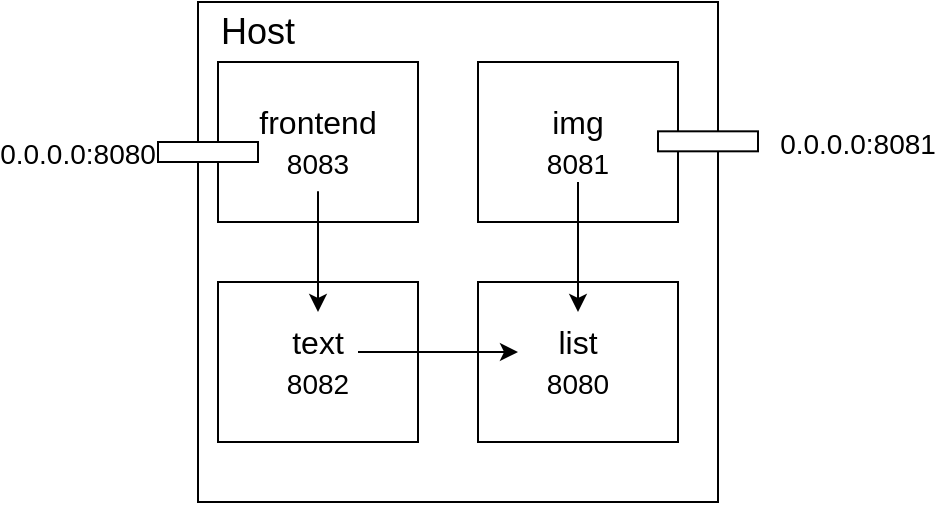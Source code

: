 <mxfile version="16.6.4" type="github">
  <diagram id="e-8Vvh9R2g4kuS1G3VwT" name="Page-1">
    <mxGraphModel dx="652" dy="357" grid="1" gridSize="10" guides="1" tooltips="1" connect="1" arrows="1" fold="1" page="1" pageScale="1" pageWidth="827" pageHeight="1169" math="0" shadow="0">
      <root>
        <mxCell id="0" />
        <mxCell id="1" parent="0" />
        <mxCell id="q6tc3JAIpinqQ0S7eNGi-1" value="" style="rounded=0;whiteSpace=wrap;html=1;" vertex="1" parent="1">
          <mxGeometry x="230" y="150" width="260" height="250" as="geometry" />
        </mxCell>
        <mxCell id="q6tc3JAIpinqQ0S7eNGi-2" value="&lt;font style=&quot;font-size: 18px&quot;&gt;Host&lt;/font&gt;" style="text;html=1;strokeColor=none;fillColor=none;align=center;verticalAlign=middle;whiteSpace=wrap;rounded=0;" vertex="1" parent="1">
          <mxGeometry x="230" y="150" width="60" height="30" as="geometry" />
        </mxCell>
        <mxCell id="q6tc3JAIpinqQ0S7eNGi-3" value="" style="rounded=0;whiteSpace=wrap;html=1;fontSize=18;" vertex="1" parent="1">
          <mxGeometry x="240" y="180" width="100" height="80" as="geometry" />
        </mxCell>
        <mxCell id="q6tc3JAIpinqQ0S7eNGi-4" value="&lt;font style=&quot;font-size: 16px&quot;&gt;frontend&lt;/font&gt;" style="text;html=1;strokeColor=none;fillColor=none;align=center;verticalAlign=middle;whiteSpace=wrap;rounded=0;fontSize=18;" vertex="1" parent="1">
          <mxGeometry x="260" y="195" width="60" height="30" as="geometry" />
        </mxCell>
        <mxCell id="q6tc3JAIpinqQ0S7eNGi-5" value="" style="rounded=0;whiteSpace=wrap;html=1;fontSize=16;" vertex="1" parent="1">
          <mxGeometry x="210" y="220" width="50" height="10" as="geometry" />
        </mxCell>
        <mxCell id="q6tc3JAIpinqQ0S7eNGi-6" value="&lt;font style=&quot;font-size: 14px&quot;&gt;8083&lt;/font&gt;" style="text;html=1;strokeColor=none;fillColor=none;align=center;verticalAlign=middle;whiteSpace=wrap;rounded=0;fontSize=16;" vertex="1" parent="1">
          <mxGeometry x="260" y="215" width="60" height="30" as="geometry" />
        </mxCell>
        <mxCell id="q6tc3JAIpinqQ0S7eNGi-7" value="&lt;font style=&quot;font-size: 14px&quot;&gt;0.0.0.0:8080&lt;/font&gt;" style="text;html=1;strokeColor=none;fillColor=none;align=center;verticalAlign=middle;whiteSpace=wrap;rounded=0;fontSize=16;" vertex="1" parent="1">
          <mxGeometry x="140" y="210" width="60" height="30" as="geometry" />
        </mxCell>
        <mxCell id="q6tc3JAIpinqQ0S7eNGi-8" style="edgeStyle=orthogonalEdgeStyle;rounded=0;orthogonalLoop=1;jettySize=auto;html=1;exitX=0.5;exitY=1;exitDx=0;exitDy=0;fontSize=14;" edge="1" parent="1" source="q6tc3JAIpinqQ0S7eNGi-7" target="q6tc3JAIpinqQ0S7eNGi-7">
          <mxGeometry relative="1" as="geometry" />
        </mxCell>
        <mxCell id="q6tc3JAIpinqQ0S7eNGi-10" value="" style="rounded=0;whiteSpace=wrap;html=1;fontSize=18;" vertex="1" parent="1">
          <mxGeometry x="370" y="290" width="100" height="80" as="geometry" />
        </mxCell>
        <mxCell id="q6tc3JAIpinqQ0S7eNGi-11" value="&lt;font style=&quot;font-size: 16px&quot;&gt;list&lt;/font&gt;" style="text;html=1;strokeColor=none;fillColor=none;align=center;verticalAlign=middle;whiteSpace=wrap;rounded=0;fontSize=18;" vertex="1" parent="1">
          <mxGeometry x="390" y="305" width="60" height="30" as="geometry" />
        </mxCell>
        <mxCell id="q6tc3JAIpinqQ0S7eNGi-12" value="&lt;font style=&quot;font-size: 14px&quot;&gt;8080&lt;/font&gt;" style="text;html=1;strokeColor=none;fillColor=none;align=center;verticalAlign=middle;whiteSpace=wrap;rounded=0;fontSize=16;" vertex="1" parent="1">
          <mxGeometry x="390" y="325" width="60" height="30" as="geometry" />
        </mxCell>
        <mxCell id="q6tc3JAIpinqQ0S7eNGi-13" value="" style="rounded=0;whiteSpace=wrap;html=1;fontSize=18;" vertex="1" parent="1">
          <mxGeometry x="370" y="180" width="100" height="80" as="geometry" />
        </mxCell>
        <mxCell id="q6tc3JAIpinqQ0S7eNGi-14" value="&lt;font style=&quot;font-size: 14px&quot;&gt;8081&lt;/font&gt;" style="text;html=1;strokeColor=none;fillColor=none;align=center;verticalAlign=middle;whiteSpace=wrap;rounded=0;fontSize=16;" vertex="1" parent="1">
          <mxGeometry x="390" y="215" width="60" height="30" as="geometry" />
        </mxCell>
        <mxCell id="q6tc3JAIpinqQ0S7eNGi-15" value="&lt;font style=&quot;font-size: 16px&quot;&gt;img&lt;/font&gt;" style="text;html=1;strokeColor=none;fillColor=none;align=center;verticalAlign=middle;whiteSpace=wrap;rounded=0;fontSize=18;" vertex="1" parent="1">
          <mxGeometry x="390" y="195" width="60" height="30" as="geometry" />
        </mxCell>
        <mxCell id="q6tc3JAIpinqQ0S7eNGi-16" value="" style="rounded=0;whiteSpace=wrap;html=1;fontSize=18;" vertex="1" parent="1">
          <mxGeometry x="240" y="290" width="100" height="80" as="geometry" />
        </mxCell>
        <mxCell id="q6tc3JAIpinqQ0S7eNGi-17" value="&lt;font style=&quot;font-size: 14px&quot;&gt;8082&lt;/font&gt;" style="text;html=1;strokeColor=none;fillColor=none;align=center;verticalAlign=middle;whiteSpace=wrap;rounded=0;fontSize=16;" vertex="1" parent="1">
          <mxGeometry x="260" y="325" width="60" height="30" as="geometry" />
        </mxCell>
        <mxCell id="q6tc3JAIpinqQ0S7eNGi-18" value="&lt;font style=&quot;font-size: 16px&quot;&gt;text&lt;/font&gt;" style="text;html=1;strokeColor=none;fillColor=none;align=center;verticalAlign=middle;whiteSpace=wrap;rounded=0;fontSize=18;" vertex="1" parent="1">
          <mxGeometry x="260" y="305" width="60" height="30" as="geometry" />
        </mxCell>
        <mxCell id="q6tc3JAIpinqQ0S7eNGi-26" value="" style="rounded=0;whiteSpace=wrap;html=1;fontSize=16;" vertex="1" parent="1">
          <mxGeometry x="460" y="214.66" width="50" height="10" as="geometry" />
        </mxCell>
        <mxCell id="q6tc3JAIpinqQ0S7eNGi-27" value="&lt;font style=&quot;font-size: 14px&quot;&gt;0.0.0.0:8081&lt;/font&gt;" style="text;html=1;strokeColor=none;fillColor=none;align=center;verticalAlign=middle;whiteSpace=wrap;rounded=0;fontSize=16;" vertex="1" parent="1">
          <mxGeometry x="530" y="204.66" width="60" height="30" as="geometry" />
        </mxCell>
        <mxCell id="q6tc3JAIpinqQ0S7eNGi-28" style="edgeStyle=orthogonalEdgeStyle;rounded=0;orthogonalLoop=1;jettySize=auto;html=1;exitX=0.5;exitY=1;exitDx=0;exitDy=0;fontSize=14;" edge="1" source="q6tc3JAIpinqQ0S7eNGi-27" target="q6tc3JAIpinqQ0S7eNGi-27" parent="1">
          <mxGeometry relative="1" as="geometry" />
        </mxCell>
        <mxCell id="q6tc3JAIpinqQ0S7eNGi-29" value="" style="endArrow=classic;html=1;rounded=0;fontSize=14;entryX=0.5;entryY=0;entryDx=0;entryDy=0;" edge="1" parent="1" target="q6tc3JAIpinqQ0S7eNGi-11">
          <mxGeometry width="50" height="50" relative="1" as="geometry">
            <mxPoint x="420" y="240" as="sourcePoint" />
            <mxPoint x="470" y="190" as="targetPoint" />
          </mxGeometry>
        </mxCell>
        <mxCell id="q6tc3JAIpinqQ0S7eNGi-31" value="" style="endArrow=classic;html=1;rounded=0;fontSize=14;entryX=0;entryY=0;entryDx=0;entryDy=0;" edge="1" parent="1" target="q6tc3JAIpinqQ0S7eNGi-12">
          <mxGeometry width="50" height="50" relative="1" as="geometry">
            <mxPoint x="310" y="325" as="sourcePoint" />
            <mxPoint x="360" y="275" as="targetPoint" />
          </mxGeometry>
        </mxCell>
        <mxCell id="q6tc3JAIpinqQ0S7eNGi-33" value="" style="endArrow=classic;html=1;rounded=0;fontSize=14;entryX=0.5;entryY=0;entryDx=0;entryDy=0;" edge="1" parent="1" target="q6tc3JAIpinqQ0S7eNGi-18">
          <mxGeometry width="50" height="50" relative="1" as="geometry">
            <mxPoint x="290" y="244.66" as="sourcePoint" />
            <mxPoint x="340" y="194.66" as="targetPoint" />
          </mxGeometry>
        </mxCell>
      </root>
    </mxGraphModel>
  </diagram>
</mxfile>
